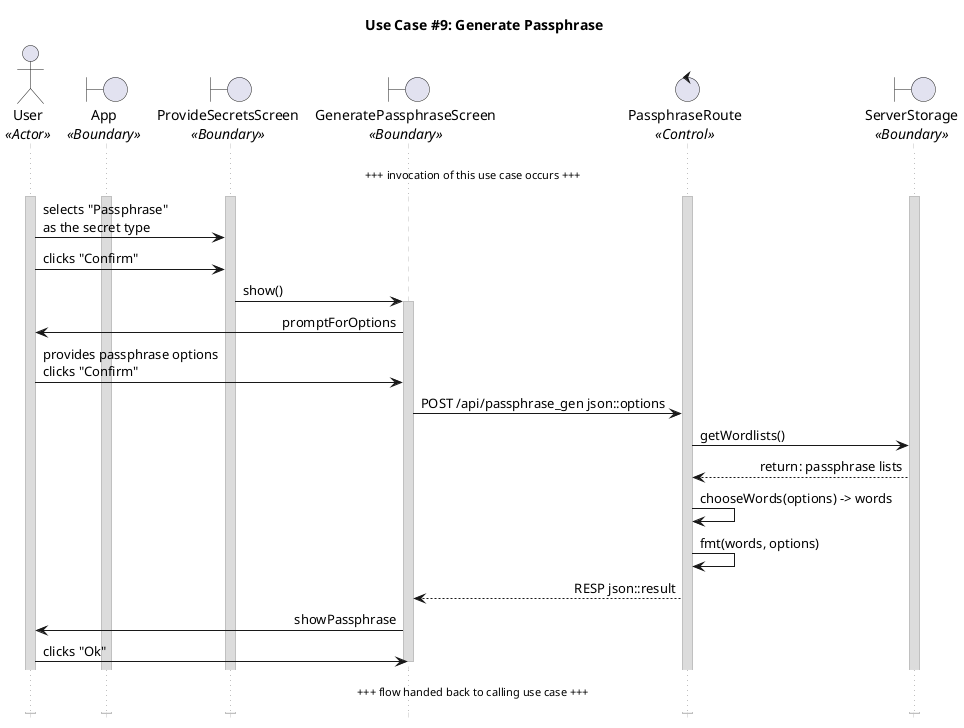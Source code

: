 @startuml uc09
title "Use Case #9: Generate Passphrase"

'Styling goes here
hide footbox
skinparam stereotypePosition bottom
skinparam sequenceMessageAlign direction
skinparam sequence {
	LifeLineBorderColor #Silver
	LifeLineBackgroundColor #Gainsboro
}

'Setup the objects involved here
actor User as u <<Actor>>
boundary App as a <<Boundary>>
boundary ProvideSecretsScreen as pss <<Boundary>>
boundary GeneratePassphraseScreen as gps <<Boundary>>
control PassphraseRoute as pr <<Control>>
boundary ServerStorage as ss <<Boundary>>

'Setup persistent objects here
activate u
activate a
activate pr
activate ss
activate pss

'--- FLOW OF CONTROL STARTS HERE ---
'User requests a passphrase from the server along with options such as number of words in the phrase.
'u -> a: <does an action to trigger \nshow() on "ProvideSecretsScreen">
'a -> pss: show()
'activate pss
'pss -> u: promptForSecret

... +++ invocation of this use case occurs +++ ...


u -> pss: selects "Passphrase" \nas the secret type
u -> pss: clicks "Confirm"
pss -> gps: show()
activate gps
gps -> u: promptForOptions
u -> gps: provides passphrase options \nclicks "Confirm"

'TODO: Might want to shit passphrase generation from serverside to clientside
'Request is made to the server with the user's options
gps -> pr: POST /api/passphrase_gen json::options

'Server picks a format from a pre-defined list of formats.
pr -> ss: getWordlists()
ss --> pr: return: passphrase lists

'Server chooses random phrases from the wordlist.
pr -> pr: chooseWords(options) -> words

'Server formats the passphrase according to the chosen format and user request.
pr -> pr: fmt(words, options)

'Server sends the passphrase back to the user.
pr --> gps: RESP json::result
gps -> u: showPassphrase
u -> gps: clicks "Ok"
deactivate gps

'Cleanup
... +++ flow handed back to calling use case +++ ...

'Cleanup
'u -> pss: provides passphrase \nclicks "Confirm"
'--- FLOW OF CONTROL ENDS HERE   ---

@enduml
